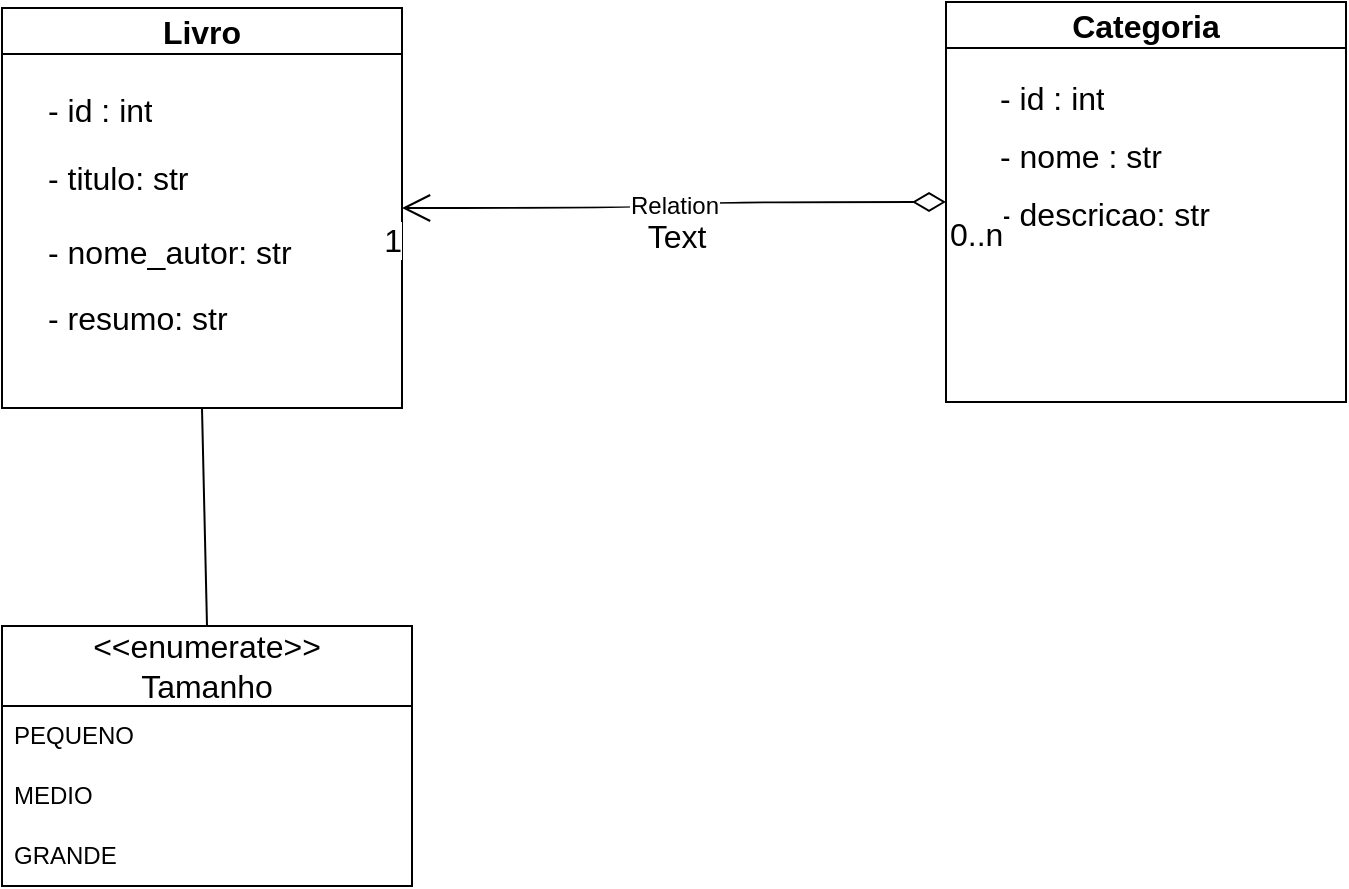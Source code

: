 <mxfile version="22.1.3" type="github">
  <diagram name="Página-1" id="6NMN6T1re0LM4AbhH7DN">
    <mxGraphModel dx="1290" dy="566" grid="0" gridSize="10" guides="1" tooltips="1" connect="1" arrows="1" fold="1" page="0" pageScale="1" pageWidth="827" pageHeight="1169" math="0" shadow="0">
      <root>
        <mxCell id="0" />
        <mxCell id="1" parent="0" />
        <mxCell id="rWQZ6nBazz-qRqC81-xw-2" value="Livro" style="swimlane;whiteSpace=wrap;html=1;fontSize=16;" parent="1" vertex="1">
          <mxGeometry x="100" y="99" width="200" height="200" as="geometry" />
        </mxCell>
        <mxCell id="rWQZ6nBazz-qRqC81-xw-14" value="- id : int" style="text;strokeColor=none;fillColor=none;align=left;verticalAlign=top;spacingLeft=4;spacingRight=4;overflow=hidden;rotatable=0;points=[[0,0.5],[1,0.5]];portConstraint=eastwest;whiteSpace=wrap;html=1;fontSize=16;" parent="rWQZ6nBazz-qRqC81-xw-2" vertex="1">
          <mxGeometry x="17" y="35" width="100" height="26" as="geometry" />
        </mxCell>
        <mxCell id="rWQZ6nBazz-qRqC81-xw-18" value="- titulo: str" style="text;strokeColor=none;fillColor=none;align=left;verticalAlign=top;spacingLeft=4;spacingRight=4;overflow=hidden;rotatable=0;points=[[0,0.5],[1,0.5]];portConstraint=eastwest;whiteSpace=wrap;html=1;fontSize=16;" parent="rWQZ6nBazz-qRqC81-xw-2" vertex="1">
          <mxGeometry x="17" y="69" width="158" height="26" as="geometry" />
        </mxCell>
        <mxCell id="rWQZ6nBazz-qRqC81-xw-19" value="- nome_autor: str" style="text;strokeColor=none;fillColor=none;align=left;verticalAlign=top;spacingLeft=4;spacingRight=4;overflow=hidden;rotatable=0;points=[[0,0.5],[1,0.5]];portConstraint=eastwest;whiteSpace=wrap;html=1;fontSize=16;" parent="rWQZ6nBazz-qRqC81-xw-2" vertex="1">
          <mxGeometry x="17" y="106" width="158" height="28" as="geometry" />
        </mxCell>
        <mxCell id="rWQZ6nBazz-qRqC81-xw-20" value="-&amp;nbsp;resumo: str" style="text;strokeColor=none;fillColor=none;align=left;verticalAlign=top;spacingLeft=4;spacingRight=4;overflow=hidden;rotatable=0;points=[[0,0.5],[1,0.5]];portConstraint=eastwest;whiteSpace=wrap;html=1;fontSize=16;" parent="rWQZ6nBazz-qRqC81-xw-2" vertex="1">
          <mxGeometry x="17" y="139" width="158" height="26" as="geometry" />
        </mxCell>
        <mxCell id="rWQZ6nBazz-qRqC81-xw-4" value="Categoria" style="swimlane;whiteSpace=wrap;html=1;fontSize=16;" parent="1" vertex="1">
          <mxGeometry x="572" y="96" width="200" height="200" as="geometry" />
        </mxCell>
        <mxCell id="rWQZ6nBazz-qRqC81-xw-15" value="- id : int" style="text;strokeColor=none;fillColor=none;align=left;verticalAlign=top;spacingLeft=4;spacingRight=4;overflow=hidden;rotatable=0;points=[[0,0.5],[1,0.5]];portConstraint=eastwest;whiteSpace=wrap;html=1;fontSize=16;" parent="rWQZ6nBazz-qRqC81-xw-4" vertex="1">
          <mxGeometry x="21" y="32" width="158" height="26" as="geometry" />
        </mxCell>
        <mxCell id="rWQZ6nBazz-qRqC81-xw-16" value="- nome : str" style="text;strokeColor=none;fillColor=none;align=left;verticalAlign=top;spacingLeft=4;spacingRight=4;overflow=hidden;rotatable=0;points=[[0,0.5],[1,0.5]];portConstraint=eastwest;whiteSpace=wrap;html=1;fontSize=16;" parent="rWQZ6nBazz-qRqC81-xw-4" vertex="1">
          <mxGeometry x="21" y="61" width="158" height="26" as="geometry" />
        </mxCell>
        <mxCell id="rWQZ6nBazz-qRqC81-xw-17" value="- descricao: str" style="text;strokeColor=none;fillColor=none;align=left;verticalAlign=top;spacingLeft=4;spacingRight=4;overflow=hidden;rotatable=0;points=[[0,0.5],[1,0.5]];portConstraint=eastwest;whiteSpace=wrap;html=1;fontSize=16;" parent="rWQZ6nBazz-qRqC81-xw-4" vertex="1">
          <mxGeometry x="21" y="90" width="158" height="26" as="geometry" />
        </mxCell>
        <mxCell id="rWQZ6nBazz-qRqC81-xw-8" value="Relation" style="endArrow=open;html=1;endSize=12;startArrow=diamondThin;startSize=14;startFill=0;edgeStyle=orthogonalEdgeStyle;rounded=0;fontSize=12;curved=1;exitX=0;exitY=0.5;exitDx=0;exitDy=0;entryX=1;entryY=0.5;entryDx=0;entryDy=0;" parent="1" source="rWQZ6nBazz-qRqC81-xw-4" target="rWQZ6nBazz-qRqC81-xw-2" edge="1">
          <mxGeometry relative="1" as="geometry">
            <mxPoint x="280" y="362" as="sourcePoint" />
            <mxPoint x="440" y="362" as="targetPoint" />
          </mxGeometry>
        </mxCell>
        <mxCell id="rWQZ6nBazz-qRqC81-xw-9" value="0..n" style="edgeLabel;resizable=0;html=1;align=left;verticalAlign=top;fontSize=16;" parent="rWQZ6nBazz-qRqC81-xw-8" connectable="0" vertex="1">
          <mxGeometry x="-1" relative="1" as="geometry" />
        </mxCell>
        <mxCell id="rWQZ6nBazz-qRqC81-xw-10" value="1" style="edgeLabel;resizable=0;html=1;align=right;verticalAlign=top;fontSize=16;" parent="rWQZ6nBazz-qRqC81-xw-8" connectable="0" vertex="1">
          <mxGeometry x="1" relative="1" as="geometry" />
        </mxCell>
        <mxCell id="rWQZ6nBazz-qRqC81-xw-11" value="Text" style="edgeLabel;html=1;align=center;verticalAlign=middle;resizable=0;points=[];fontSize=16;" parent="rWQZ6nBazz-qRqC81-xw-8" vertex="1" connectable="0">
          <mxGeometry x="-0.015" y="17" relative="1" as="geometry">
            <mxPoint as="offset" />
          </mxGeometry>
        </mxCell>
        <mxCell id="cDAbdLEeagyEUdNZNR67-1" value="&lt;font style=&quot;font-size: 16px;&quot;&gt;&amp;lt;&amp;lt;enumerate&amp;gt;&amp;gt;&lt;br&gt;Tamanho&lt;/font&gt;" style="swimlane;fontStyle=0;childLayout=stackLayout;horizontal=1;startSize=40;horizontalStack=0;resizeParent=1;resizeParentMax=0;resizeLast=0;collapsible=1;marginBottom=0;whiteSpace=wrap;html=1;" vertex="1" parent="1">
          <mxGeometry x="100" y="408" width="205" height="130" as="geometry" />
        </mxCell>
        <mxCell id="cDAbdLEeagyEUdNZNR67-2" value="PEQUENO" style="text;strokeColor=none;fillColor=none;align=left;verticalAlign=middle;spacingLeft=4;spacingRight=4;overflow=hidden;points=[[0,0.5],[1,0.5]];portConstraint=eastwest;rotatable=0;whiteSpace=wrap;html=1;" vertex="1" parent="cDAbdLEeagyEUdNZNR67-1">
          <mxGeometry y="40" width="205" height="30" as="geometry" />
        </mxCell>
        <mxCell id="cDAbdLEeagyEUdNZNR67-3" value="MEDIO" style="text;strokeColor=none;fillColor=none;align=left;verticalAlign=middle;spacingLeft=4;spacingRight=4;overflow=hidden;points=[[0,0.5],[1,0.5]];portConstraint=eastwest;rotatable=0;whiteSpace=wrap;html=1;" vertex="1" parent="cDAbdLEeagyEUdNZNR67-1">
          <mxGeometry y="70" width="205" height="30" as="geometry" />
        </mxCell>
        <mxCell id="cDAbdLEeagyEUdNZNR67-4" value="GRANDE" style="text;strokeColor=none;fillColor=none;align=left;verticalAlign=middle;spacingLeft=4;spacingRight=4;overflow=hidden;points=[[0,0.5],[1,0.5]];portConstraint=eastwest;rotatable=0;whiteSpace=wrap;html=1;" vertex="1" parent="cDAbdLEeagyEUdNZNR67-1">
          <mxGeometry y="100" width="205" height="30" as="geometry" />
        </mxCell>
        <mxCell id="cDAbdLEeagyEUdNZNR67-5" value="" style="endArrow=none;html=1;rounded=0;exitX=0.5;exitY=0;exitDx=0;exitDy=0;entryX=0.5;entryY=1;entryDx=0;entryDy=0;" edge="1" parent="1" source="cDAbdLEeagyEUdNZNR67-1" target="rWQZ6nBazz-qRqC81-xw-2">
          <mxGeometry width="50" height="50" relative="1" as="geometry">
            <mxPoint x="340" y="371" as="sourcePoint" />
            <mxPoint x="390" y="321" as="targetPoint" />
          </mxGeometry>
        </mxCell>
      </root>
    </mxGraphModel>
  </diagram>
</mxfile>
